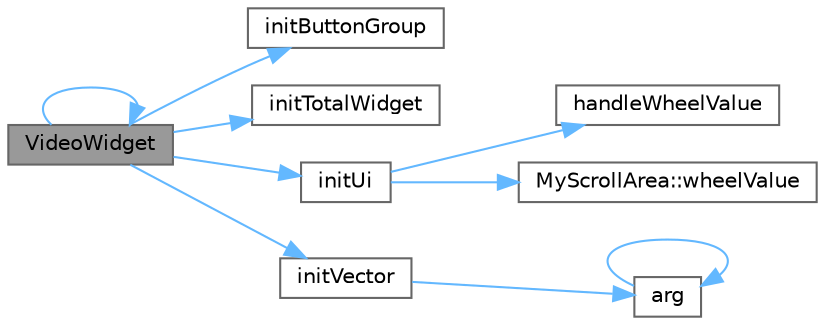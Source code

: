 digraph "VideoWidget"
{
 // LATEX_PDF_SIZE
  bgcolor="transparent";
  edge [fontname=Helvetica,fontsize=10,labelfontname=Helvetica,labelfontsize=10];
  node [fontname=Helvetica,fontsize=10,shape=box,height=0.2,width=0.4];
  rankdir="LR";
  Node1 [id="Node000001",label="VideoWidget",height=0.2,width=0.4,color="gray40", fillcolor="grey60", style="filled", fontcolor="black",tooltip="构造函数"];
  Node1 -> Node2 [id="edge1_Node000001_Node000002",color="steelblue1",style="solid",tooltip=" "];
  Node2 [id="Node000002",label="initButtonGroup",height=0.2,width=0.4,color="grey40", fillcolor="white", style="filled",URL="$class_video_widget.html#a9437cac5c81c06f98ff94541bf7da588",tooltip="初始化按钮组"];
  Node1 -> Node3 [id="edge2_Node000001_Node000003",color="steelblue1",style="solid",tooltip=" "];
  Node3 [id="Node000003",label="initTotalWidget",height=0.2,width=0.4,color="grey40", fillcolor="white", style="filled",URL="$class_video_widget.html#a4817b6d2e9c0626d8af42b4439d0ded4",tooltip="初始化视频分区"];
  Node1 -> Node4 [id="edge3_Node000001_Node000004",color="steelblue1",style="solid",tooltip=" "];
  Node4 [id="Node000004",label="initUi",height=0.2,width=0.4,color="grey40", fillcolor="white", style="filled",URL="$class_video_widget.html#afba6e95967cc3eb25fd518f7bde6ec04",tooltip="初始化界面"];
  Node4 -> Node5 [id="edge4_Node000004_Node000005",color="steelblue1",style="solid",tooltip=" "];
  Node5 [id="Node000005",label="handleWheelValue",height=0.2,width=0.4,color="grey40", fillcolor="white", style="filled",URL="$class_video_widget.html#a6ef54bde0283ca9a6b5060253ec1b8a6",tooltip="处理滚轮值"];
  Node4 -> Node6 [id="edge5_Node000004_Node000006",color="steelblue1",style="solid",tooltip=" "];
  Node6 [id="Node000006",label="MyScrollArea::wheelValue",height=0.2,width=0.4,color="grey40", fillcolor="white", style="filled",URL="$class_my_scroll_area.html#ad95e84387b161599e4f845564314e8f8",tooltip="滚轮事件触发的信号，传递当前滚动条值"];
  Node1 -> Node7 [id="edge6_Node000001_Node000007",color="steelblue1",style="solid",tooltip=" "];
  Node7 [id="Node000007",label="initVector",height=0.2,width=0.4,color="grey40", fillcolor="white", style="filled",URL="$class_video_widget.html#a90c20eba367d53522d3fcbb6b03111ba",tooltip="初始化图片路径"];
  Node7 -> Node8 [id="edge7_Node000007_Node000008",color="steelblue1",style="solid",tooltip=" "];
  Node8 [id="Node000008",label="arg",height=0.2,width=0.4,color="grey40", fillcolor="white", style="filled",URL="$base_8h.html#a2c8e80c1b1c8b7747e99b8e9a24a0429",tooltip="Returns a named argument to be used in a formatting function."];
  Node8 -> Node8 [id="edge8_Node000008_Node000008",color="steelblue1",style="solid",tooltip=" "];
  Node1 -> Node1 [id="edge9_Node000001_Node000001",color="steelblue1",style="solid",tooltip=" "];
}
